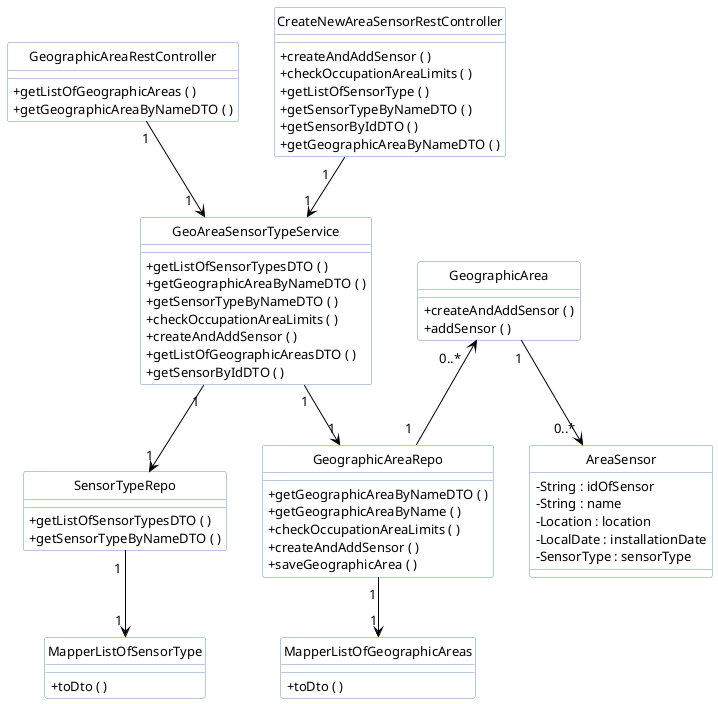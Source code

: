 @startuml

skinparam class {
    HeaderBackgroundColor #DAE8FC
	BackgroundColor White
	ArrowColor black
	BorderColor 6C8EBF
	FontSize 15
	headerFontColor 6C8EBF
	style Frame
	FontName Arial Rounded MT Bold

	}
hide circle

skinparam classAttributeIconSize 0

skinparam classAttributeFontSize 13

skinparam shadowing false

skinparam defaultFontName Segoe UI

class MapperListOfGeographicAreas
class GeographicAreaRestController
class CreateNewAreaSensorRestController
class GeoAreaSensorTypeService
class SensorTypeRepo
class GeographicAreaRepo
class MapperListOfSensorType
class GeographicArea
class AreaSensor


GeoAreaSensorTypeService : + getListOfSensorTypesDTO ( )
GeoAreaSensorTypeService : + getGeographicAreaByNameDTO ( )
GeoAreaSensorTypeService : + getSensorTypeByNameDTO ( )
GeoAreaSensorTypeService : + checkOccupationAreaLimits ( )
GeoAreaSensorTypeService : + createAndAddSensor ( )
GeoAreaSensorTypeService : + getListOfGeographicAreasDTO ( )
GeoAreaSensorTypeService : + getSensorByIdDTO ( )

MapperListOfGeographicAreas : + toDto ( )
MapperListOfSensorType : + toDto ( )

AreaSensor : - String : idOfSensor
AreaSensor : - String : name
AreaSensor : - Location : location
AreaSensor : - LocalDate : installationDate
AreaSensor : - SensorType : sensorType

GeographicAreaRestController : + getListOfGeographicAreas ( )
GeographicAreaRestController : + getGeographicAreaByNameDTO ( )


CreateNewAreaSensorRestController : + createAndAddSensor ( )
CreateNewAreaSensorRestController : + checkOccupationAreaLimits ( )
CreateNewAreaSensorRestController : + getListOfSensorType ( )
CreateNewAreaSensorRestController : + getSensorTypeByNameDTO ( )
CreateNewAreaSensorRestController : + getSensorByIdDTO ( )
CreateNewAreaSensorRestController : + getGeographicAreaByNameDTO ( )

SensorTypeRepo : + getListOfSensorTypesDTO ( )
SensorTypeRepo : + getSensorTypeByNameDTO ( )

GeographicAreaRepo : + getGeographicAreaByNameDTO ( )
GeographicAreaRepo : + getGeographicAreaByName ( )
GeographicAreaRepo : + checkOccupationAreaLimits ( )
GeographicAreaRepo : + createAndAddSensor ( )
GeographicAreaRepo : + saveGeographicArea ( )

GeographicArea : + createAndAddSensor ( )
GeographicArea : + addSensor ( )

GeographicAreaRestController "  1" --> "                                                 1" GeoAreaSensorTypeService
CreateNewAreaSensorRestController "1   " --> "            1" GeoAreaSensorTypeService
GeographicAreaRepo "          1" --> " 1" MapperListOfGeographicAreas
SensorTypeRepo "          1" --> "         1" MapperListOfSensorType
GeographicArea "0..*   " <-- "1  " GeographicAreaRepo
GeographicArea "1 " --> "             0..*" AreaSensor

GeoAreaSensorTypeService "1" --> " 1" GeographicAreaRepo
GeoAreaSensorTypeService "1" --> "1" SensorTypeRepo

@enduml